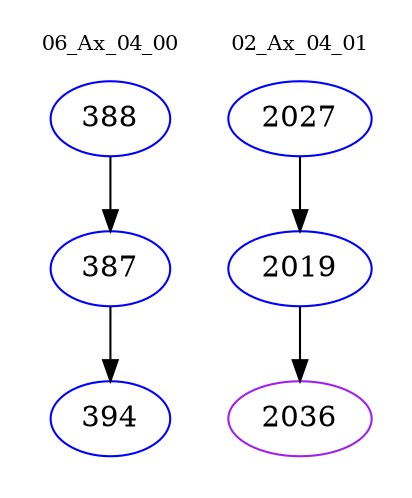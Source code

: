 digraph{
subgraph cluster_0 {
color = white
label = "06_Ax_04_00";
fontsize=10;
T0_388 [label="388", color="blue"]
T0_388 -> T0_387 [color="black"]
T0_387 [label="387", color="blue"]
T0_387 -> T0_394 [color="black"]
T0_394 [label="394", color="blue"]
}
subgraph cluster_1 {
color = white
label = "02_Ax_04_01";
fontsize=10;
T1_2027 [label="2027", color="blue"]
T1_2027 -> T1_2019 [color="black"]
T1_2019 [label="2019", color="blue"]
T1_2019 -> T1_2036 [color="black"]
T1_2036 [label="2036", color="purple"]
}
}
